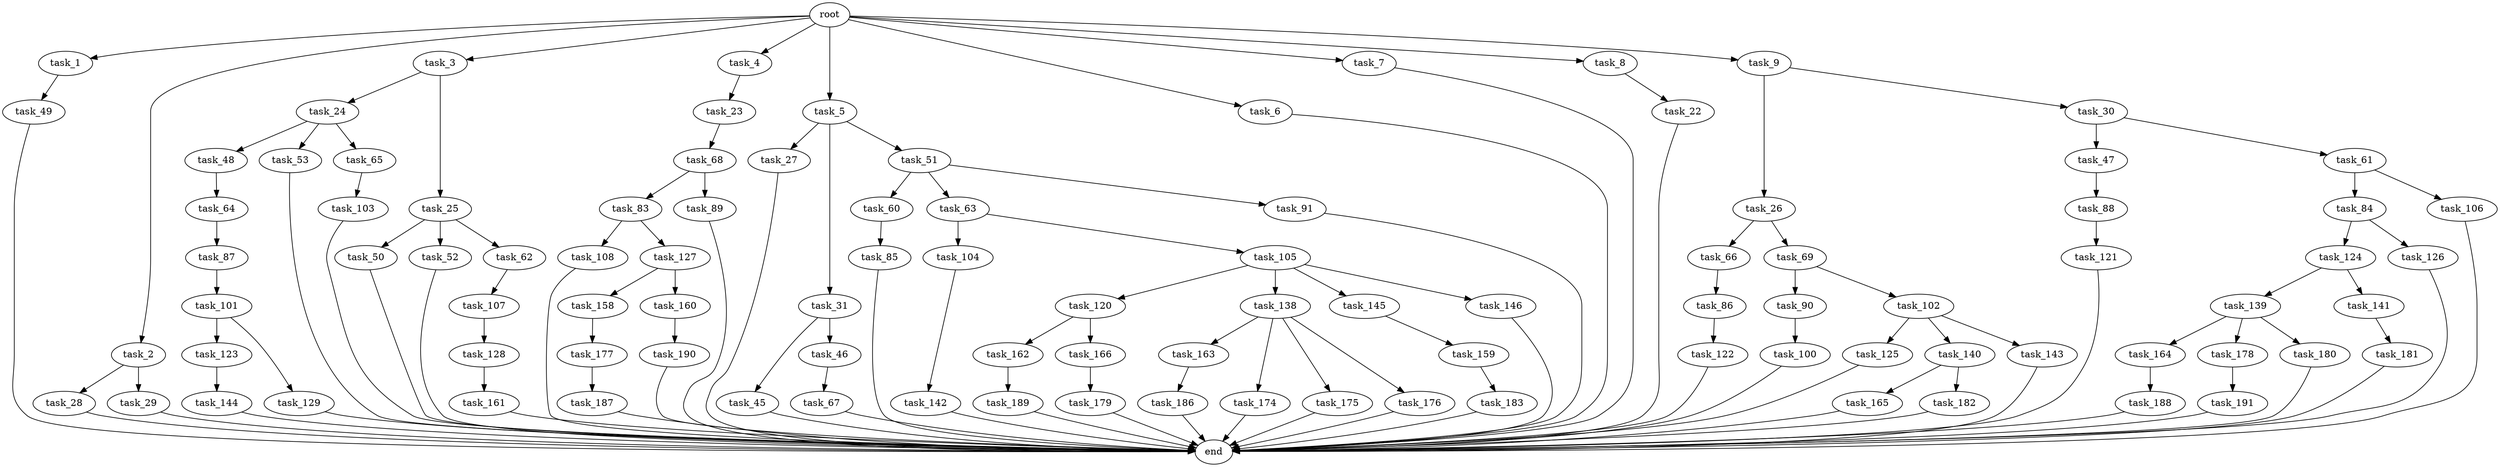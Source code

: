 digraph G {
  root [size="0.000000"];
  task_1 [size="1.024000"];
  task_2 [size="1.024000"];
  task_3 [size="1.024000"];
  task_4 [size="1.024000"];
  task_5 [size="1.024000"];
  task_6 [size="1.024000"];
  task_7 [size="1.024000"];
  task_8 [size="1.024000"];
  task_9 [size="1.024000"];
  task_22 [size="420906795.008000"];
  task_23 [size="695784701.952000"];
  task_24 [size="549755813.888000"];
  task_25 [size="549755813.888000"];
  task_26 [size="858993459.200000"];
  task_27 [size="137438953.472000"];
  task_28 [size="309237645.312000"];
  task_29 [size="309237645.312000"];
  task_30 [size="858993459.200000"];
  task_31 [size="137438953.472000"];
  task_45 [size="695784701.952000"];
  task_46 [size="695784701.952000"];
  task_47 [size="214748364.800000"];
  task_48 [size="858993459.200000"];
  task_49 [size="77309411.328000"];
  task_50 [size="34359738.368000"];
  task_51 [size="137438953.472000"];
  task_52 [size="34359738.368000"];
  task_53 [size="858993459.200000"];
  task_60 [size="549755813.888000"];
  task_61 [size="214748364.800000"];
  task_62 [size="34359738.368000"];
  task_63 [size="549755813.888000"];
  task_64 [size="695784701.952000"];
  task_65 [size="858993459.200000"];
  task_66 [size="420906795.008000"];
  task_67 [size="420906795.008000"];
  task_68 [size="858993459.200000"];
  task_69 [size="420906795.008000"];
  task_83 [size="549755813.888000"];
  task_84 [size="214748364.800000"];
  task_85 [size="214748364.800000"];
  task_86 [size="77309411.328000"];
  task_87 [size="137438953.472000"];
  task_88 [size="309237645.312000"];
  task_89 [size="549755813.888000"];
  task_90 [size="549755813.888000"];
  task_91 [size="549755813.888000"];
  task_100 [size="549755813.888000"];
  task_101 [size="695784701.952000"];
  task_102 [size="549755813.888000"];
  task_103 [size="214748364.800000"];
  task_104 [size="420906795.008000"];
  task_105 [size="420906795.008000"];
  task_106 [size="214748364.800000"];
  task_107 [size="549755813.888000"];
  task_108 [size="77309411.328000"];
  task_120 [size="137438953.472000"];
  task_121 [size="309237645.312000"];
  task_122 [size="858993459.200000"];
  task_123 [size="77309411.328000"];
  task_124 [size="34359738.368000"];
  task_125 [size="549755813.888000"];
  task_126 [size="34359738.368000"];
  task_127 [size="77309411.328000"];
  task_128 [size="549755813.888000"];
  task_129 [size="77309411.328000"];
  task_138 [size="137438953.472000"];
  task_139 [size="549755813.888000"];
  task_140 [size="549755813.888000"];
  task_141 [size="549755813.888000"];
  task_142 [size="309237645.312000"];
  task_143 [size="549755813.888000"];
  task_144 [size="309237645.312000"];
  task_145 [size="137438953.472000"];
  task_146 [size="137438953.472000"];
  task_158 [size="549755813.888000"];
  task_159 [size="420906795.008000"];
  task_160 [size="549755813.888000"];
  task_161 [size="77309411.328000"];
  task_162 [size="214748364.800000"];
  task_163 [size="137438953.472000"];
  task_164 [size="137438953.472000"];
  task_165 [size="858993459.200000"];
  task_166 [size="214748364.800000"];
  task_174 [size="137438953.472000"];
  task_175 [size="137438953.472000"];
  task_176 [size="137438953.472000"];
  task_177 [size="137438953.472000"];
  task_178 [size="137438953.472000"];
  task_179 [size="858993459.200000"];
  task_180 [size="137438953.472000"];
  task_181 [size="420906795.008000"];
  task_182 [size="858993459.200000"];
  task_183 [size="309237645.312000"];
  task_186 [size="77309411.328000"];
  task_187 [size="420906795.008000"];
  task_188 [size="214748364.800000"];
  task_189 [size="34359738.368000"];
  task_190 [size="137438953.472000"];
  task_191 [size="137438953.472000"];
  end [size="0.000000"];

  root -> task_1 [size="1.000000"];
  root -> task_2 [size="1.000000"];
  root -> task_3 [size="1.000000"];
  root -> task_4 [size="1.000000"];
  root -> task_5 [size="1.000000"];
  root -> task_6 [size="1.000000"];
  root -> task_7 [size="1.000000"];
  root -> task_8 [size="1.000000"];
  root -> task_9 [size="1.000000"];
  task_1 -> task_49 [size="75497472.000000"];
  task_2 -> task_28 [size="301989888.000000"];
  task_2 -> task_29 [size="301989888.000000"];
  task_3 -> task_24 [size="536870912.000000"];
  task_3 -> task_25 [size="536870912.000000"];
  task_4 -> task_23 [size="679477248.000000"];
  task_5 -> task_27 [size="134217728.000000"];
  task_5 -> task_31 [size="134217728.000000"];
  task_5 -> task_51 [size="134217728.000000"];
  task_6 -> end [size="1.000000"];
  task_7 -> end [size="1.000000"];
  task_8 -> task_22 [size="411041792.000000"];
  task_9 -> task_26 [size="838860800.000000"];
  task_9 -> task_30 [size="838860800.000000"];
  task_22 -> end [size="1.000000"];
  task_23 -> task_68 [size="838860800.000000"];
  task_24 -> task_48 [size="838860800.000000"];
  task_24 -> task_53 [size="838860800.000000"];
  task_24 -> task_65 [size="838860800.000000"];
  task_25 -> task_50 [size="33554432.000000"];
  task_25 -> task_52 [size="33554432.000000"];
  task_25 -> task_62 [size="33554432.000000"];
  task_26 -> task_66 [size="411041792.000000"];
  task_26 -> task_69 [size="411041792.000000"];
  task_27 -> end [size="1.000000"];
  task_28 -> end [size="1.000000"];
  task_29 -> end [size="1.000000"];
  task_30 -> task_47 [size="209715200.000000"];
  task_30 -> task_61 [size="209715200.000000"];
  task_31 -> task_45 [size="679477248.000000"];
  task_31 -> task_46 [size="679477248.000000"];
  task_45 -> end [size="1.000000"];
  task_46 -> task_67 [size="411041792.000000"];
  task_47 -> task_88 [size="301989888.000000"];
  task_48 -> task_64 [size="679477248.000000"];
  task_49 -> end [size="1.000000"];
  task_50 -> end [size="1.000000"];
  task_51 -> task_60 [size="536870912.000000"];
  task_51 -> task_63 [size="536870912.000000"];
  task_51 -> task_91 [size="536870912.000000"];
  task_52 -> end [size="1.000000"];
  task_53 -> end [size="1.000000"];
  task_60 -> task_85 [size="209715200.000000"];
  task_61 -> task_84 [size="209715200.000000"];
  task_61 -> task_106 [size="209715200.000000"];
  task_62 -> task_107 [size="536870912.000000"];
  task_63 -> task_104 [size="411041792.000000"];
  task_63 -> task_105 [size="411041792.000000"];
  task_64 -> task_87 [size="134217728.000000"];
  task_65 -> task_103 [size="209715200.000000"];
  task_66 -> task_86 [size="75497472.000000"];
  task_67 -> end [size="1.000000"];
  task_68 -> task_83 [size="536870912.000000"];
  task_68 -> task_89 [size="536870912.000000"];
  task_69 -> task_90 [size="536870912.000000"];
  task_69 -> task_102 [size="536870912.000000"];
  task_83 -> task_108 [size="75497472.000000"];
  task_83 -> task_127 [size="75497472.000000"];
  task_84 -> task_124 [size="33554432.000000"];
  task_84 -> task_126 [size="33554432.000000"];
  task_85 -> end [size="1.000000"];
  task_86 -> task_122 [size="838860800.000000"];
  task_87 -> task_101 [size="679477248.000000"];
  task_88 -> task_121 [size="301989888.000000"];
  task_89 -> end [size="1.000000"];
  task_90 -> task_100 [size="536870912.000000"];
  task_91 -> end [size="1.000000"];
  task_100 -> end [size="1.000000"];
  task_101 -> task_123 [size="75497472.000000"];
  task_101 -> task_129 [size="75497472.000000"];
  task_102 -> task_125 [size="536870912.000000"];
  task_102 -> task_140 [size="536870912.000000"];
  task_102 -> task_143 [size="536870912.000000"];
  task_103 -> end [size="1.000000"];
  task_104 -> task_142 [size="301989888.000000"];
  task_105 -> task_120 [size="134217728.000000"];
  task_105 -> task_138 [size="134217728.000000"];
  task_105 -> task_145 [size="134217728.000000"];
  task_105 -> task_146 [size="134217728.000000"];
  task_106 -> end [size="1.000000"];
  task_107 -> task_128 [size="536870912.000000"];
  task_108 -> end [size="1.000000"];
  task_120 -> task_162 [size="209715200.000000"];
  task_120 -> task_166 [size="209715200.000000"];
  task_121 -> end [size="1.000000"];
  task_122 -> end [size="1.000000"];
  task_123 -> task_144 [size="301989888.000000"];
  task_124 -> task_139 [size="536870912.000000"];
  task_124 -> task_141 [size="536870912.000000"];
  task_125 -> end [size="1.000000"];
  task_126 -> end [size="1.000000"];
  task_127 -> task_158 [size="536870912.000000"];
  task_127 -> task_160 [size="536870912.000000"];
  task_128 -> task_161 [size="75497472.000000"];
  task_129 -> end [size="1.000000"];
  task_138 -> task_163 [size="134217728.000000"];
  task_138 -> task_174 [size="134217728.000000"];
  task_138 -> task_175 [size="134217728.000000"];
  task_138 -> task_176 [size="134217728.000000"];
  task_139 -> task_164 [size="134217728.000000"];
  task_139 -> task_178 [size="134217728.000000"];
  task_139 -> task_180 [size="134217728.000000"];
  task_140 -> task_165 [size="838860800.000000"];
  task_140 -> task_182 [size="838860800.000000"];
  task_141 -> task_181 [size="411041792.000000"];
  task_142 -> end [size="1.000000"];
  task_143 -> end [size="1.000000"];
  task_144 -> end [size="1.000000"];
  task_145 -> task_159 [size="411041792.000000"];
  task_146 -> end [size="1.000000"];
  task_158 -> task_177 [size="134217728.000000"];
  task_159 -> task_183 [size="301989888.000000"];
  task_160 -> task_190 [size="134217728.000000"];
  task_161 -> end [size="1.000000"];
  task_162 -> task_189 [size="33554432.000000"];
  task_163 -> task_186 [size="75497472.000000"];
  task_164 -> task_188 [size="209715200.000000"];
  task_165 -> end [size="1.000000"];
  task_166 -> task_179 [size="838860800.000000"];
  task_174 -> end [size="1.000000"];
  task_175 -> end [size="1.000000"];
  task_176 -> end [size="1.000000"];
  task_177 -> task_187 [size="411041792.000000"];
  task_178 -> task_191 [size="134217728.000000"];
  task_179 -> end [size="1.000000"];
  task_180 -> end [size="1.000000"];
  task_181 -> end [size="1.000000"];
  task_182 -> end [size="1.000000"];
  task_183 -> end [size="1.000000"];
  task_186 -> end [size="1.000000"];
  task_187 -> end [size="1.000000"];
  task_188 -> end [size="1.000000"];
  task_189 -> end [size="1.000000"];
  task_190 -> end [size="1.000000"];
  task_191 -> end [size="1.000000"];
}
